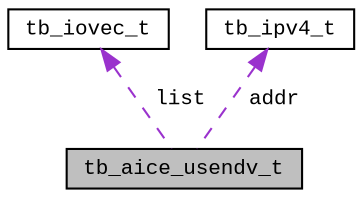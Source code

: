 digraph "tb_aice_usendv_t"
{
  edge [fontname="CourierNew",fontsize="10",labelfontname="CourierNew",labelfontsize="10"];
  node [fontname="CourierNew",fontsize="10",shape=record];
  Node1 [label="tb_aice_usendv_t",height=0.2,width=0.4,color="black", fillcolor="grey75", style="filled" fontcolor="black"];
  Node2 -> Node1 [dir="back",color="darkorchid3",fontsize="10",style="dashed",label=" list" ,fontname="CourierNew"];
  Node2 [label="tb_iovec_t",height=0.2,width=0.4,color="black", fillcolor="white", style="filled",URL="$d4/d6c/structtb__iovec__t.html",tooltip="the iovec type for readv, preadv, writv, pwritv, recvv, sendv "];
  Node3 -> Node1 [dir="back",color="darkorchid3",fontsize="10",style="dashed",label=" addr" ,fontname="CourierNew"];
  Node3 [label="tb_ipv4_t",height=0.2,width=0.4,color="black", fillcolor="white", style="filled",URL="$d1/db4/uniontb__ipv4__t.html",tooltip="the ipv4 "];
}
